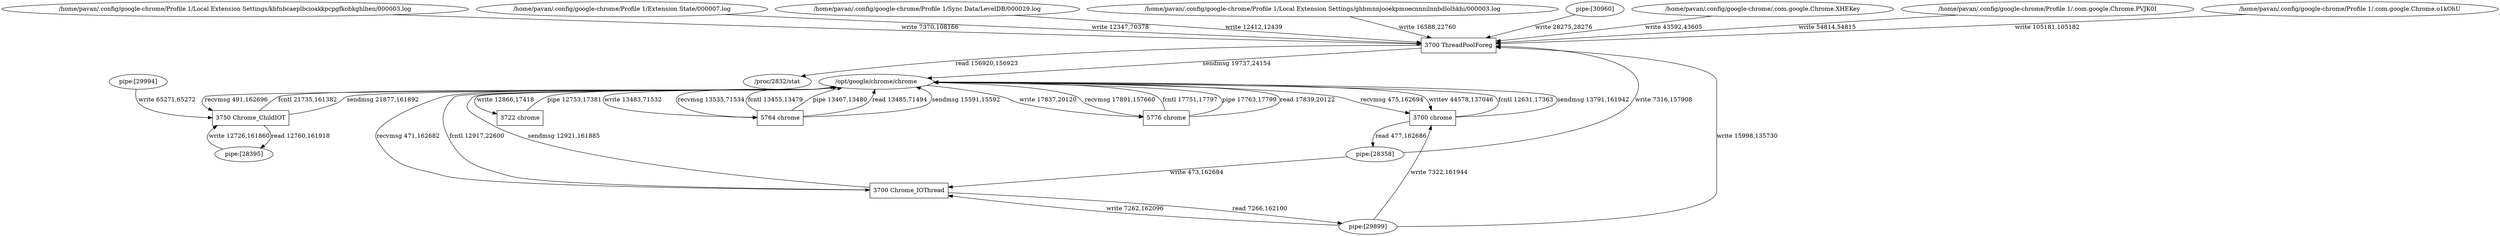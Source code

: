 digraph G {
  0 [ label="3700 ThreadPoolForeg" shape="rectangle" ];
  1 [ label="/proc/2832/stat" ];
  2 [ label="pipe:[28358]" ];
  3 [ label="/home/pavan/.config/google-chrome/Profile 1/Local Extension Settings/kbfnbcaeplbcioakkpcpgfkobkghlhen/000003.log" ];
  4 [ label="/home/pavan/.config/google-chrome/Profile 1/Extension State/000007.log" ];
  5 [ label="/home/pavan/.config/google-chrome/Profile 1/Sync Data/LevelDB/000029.log" ];
  6 [ label="pipe:[29899]" ];
  7 [ label="/home/pavan/.config/google-chrome/Profile 1/Local Extension Settings/ghbmnnjooekpmoecnnnilnnbdlolhkhi/000003.log" ];
  8 [ label="pipe:[30960]" ];
  9 [ label="/home/pavan/.config/google-chrome/.com.google.Chrome.XHEKey" ];
  10 [ label="/home/pavan/.config/google-chrome/Profile 1/.com.google.Chrome.PVJK0I" ];
  11 [ label="/home/pavan/.config/google-chrome/Profile 1/.com.google.Chrome.o1kOhU" ];
  12 [ label="3700 chrome" shape="rectangle" ];
  13 [ label="3700 Chrome_IOThread" shape="rectangle" ];
  14 [ label="/opt/google/chrome/chrome" ];
  15 [ label="3722 chrome" shape="rectangle" ];
  16 [ label="5764 chrome" shape="rectangle" ];
  17 [ label="5776 chrome" shape="rectangle" ];
  18 [ label="3750 Chrome_ChildIOT" shape="rectangle" ];
  19 [ label="pipe:[28395]" ];
  20 [ label="pipe:[29994]" ];
  0 -> 1 [ label="read 156920,156923" ];
  2 -> 0 [ label="write 7316,157908" ];
  3 -> 0 [ label="write 7370,108166" ];
  4 -> 0 [ label="write 12347,70378" ];
  5 -> 0 [ label="write 12412,12439" ];
  6 -> 0 [ label="write 15998,135730" ];
  7 -> 0 [ label="write 16588,22760" ];
  8 -> 0 [ label="write 28275,28276" ];
  9 -> 0 [ label="write 43592,43605" ];
  10 -> 0 [ label="write 54814,54815" ];
  11 -> 0 [ label="write 105181,105182" ];
  12 -> 2 [ label="read 477,162686" ];
  13 -> 6 [ label="read 7266,162100" ];
  14 -> 12 [ label="recvmsg 475,162694" ];
  6 -> 12 [ label="write 7322,161944" ];
  14 -> 12 [ label="writev 44578,137046" ];
  14 -> 13 [ label="recvmsg 471,162682" ];
  2 -> 13 [ label="write 473,162684" ];
  6 -> 13 [ label="write 7262,162096" ];
  12 -> 14 [ label="fcntl 12631,17363" ];
  15 -> 14 [ label="pipe 12753,17381" ];
  13 -> 14 [ label="fcntl 12917,22600" ];
  13 -> 14 [ label="sendmsg 12921,161885" ];
  16 -> 14 [ label="fcntl 13455,13479" ];
  16 -> 14 [ label="pipe 13467,13480" ];
  16 -> 14 [ label="read 13485,71494" ];
  12 -> 14 [ label="sendmsg 13791,161942" ];
  16 -> 14 [ label="sendmsg 15591,15592" ];
  17 -> 14 [ label="fcntl 17751,17797" ];
  17 -> 14 [ label="pipe 17763,17799" ];
  17 -> 14 [ label="read 17839,20122" ];
  0 -> 14 [ label="sendmsg 19737,24154" ];
  18 -> 14 [ label="fcntl 21735,161382" ];
  18 -> 14 [ label="sendmsg 21877,161892" ];
  14 -> 15 [ label="write 12866,17418" ];
  14 -> 16 [ label="write 13483,71532" ];
  14 -> 16 [ label="recvmsg 13535,71534" ];
  14 -> 17 [ label="write 17837,20120" ];
  14 -> 17 [ label="recvmsg 17891,157660" ];
  14 -> 18 [ label="recvmsg 491,162696" ];
  19 -> 18 [ label="write 12726,161860" ];
  20 -> 18 [ label="write 65271,65272" ];
  18 -> 19 [ label="read 12760,161918" ];
}
